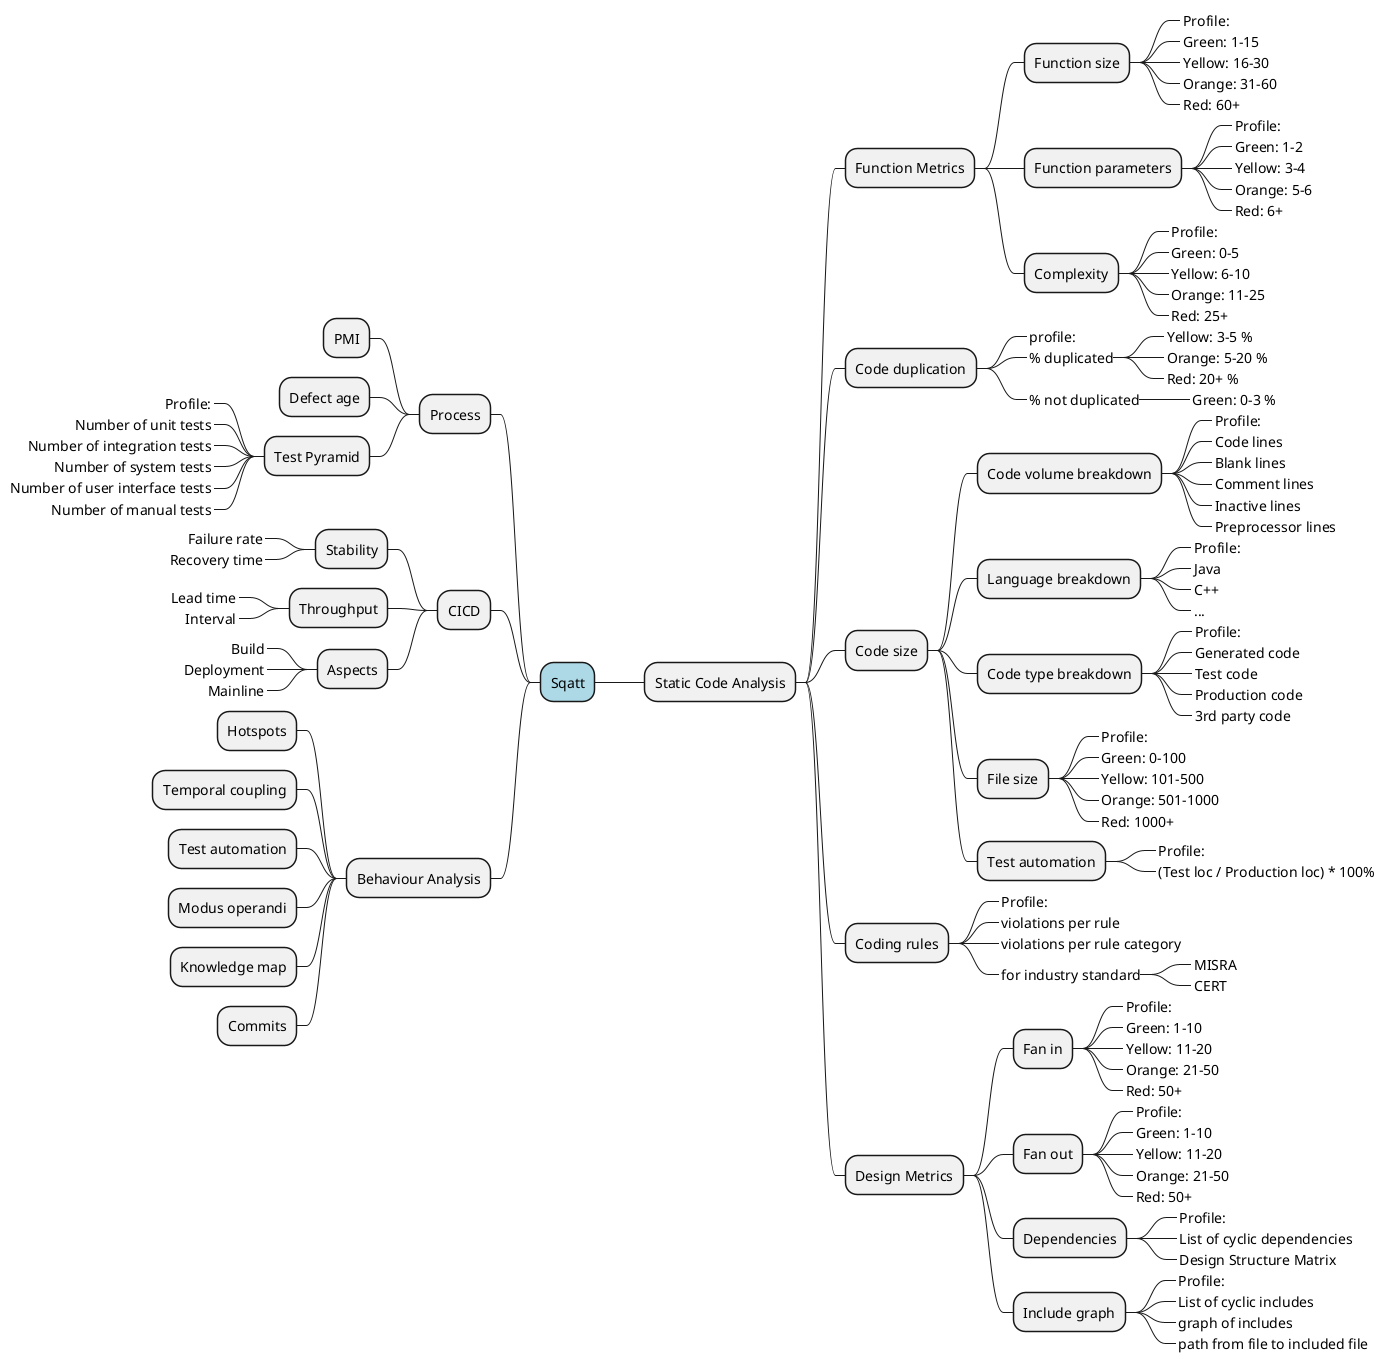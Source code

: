@startmindmap
*[#lightblue] Sqatt

-- Process
--- PMI
--- Defect age
--- Test Pyramid
----_ Profile:
----_ Number of unit tests
----_ Number of integration tests
----_ Number of system tests
----_ Number of user interface tests
----_ Number of manual tests

-- CICD
--- Stability
----_ Failure rate
----_ Recovery time
--- Throughput
----_ Lead time
----_ Interval
--- Aspects
----_ Build
----_ Deployment
----_ Mainline

-- Behaviour Analysis
--- Hotspots
--- Temporal coupling
--- Test automation
--- Modus operandi
--- Knowledge map
--- Commits




** Static Code Analysis

*** Function Metrics

**** Function size
*****_ Profile:
*****_ Green: 1-15
*****_ Yellow: 16-30
*****_ Orange: 31-60
*****_ Red: 60+

**** Function parameters
*****_ Profile:
*****_ Green: 1-2
*****_ Yellow: 3-4
*****_ Orange: 5-6
*****_ Red: 6+

**** Complexity
*****_ Profile:
*****_ Green: 0-5
*****_ Yellow: 6-10
*****_ Orange: 11-25
*****_ Red: 25+

*** Code duplication
****_ profile:
****_ % duplicated
*****_ Yellow: 3-5 %
*****_ Orange: 5-20 %
*****_ Red: 20+ %
****_ % not duplicated
*****_ Green: 0-3 %

*** Code size
**** Code volume breakdown
*****_ Profile:
*****_ Code lines
*****_ Blank lines
*****_ Comment lines
*****_ Inactive lines
*****_ Preprocessor lines

**** Language breakdown
*****_ Profile:
*****_ Java
*****_ C++
*****_ ...

**** Code type breakdown
*****_ Profile:
*****_ Generated code
*****_ Test code
*****_ Production code
*****_ 3rd party code

**** File size
*****_ Profile:
*****_ Green: 0-100
*****_ Yellow: 101-500
*****_ Orange: 501-1000
*****_ Red: 1000+

**** Test automation
*****_ Profile:
*****_ (Test loc / Production loc) * 100%

*** Coding rules
****_ Profile:
****_ violations per rule
****_ violations per rule category
****_ for industry standard
*****_ MISRA
*****_ CERT

*** Design Metrics
**** Fan in
*****_ Profile:
*****_ Green: 1-10
*****_ Yellow: 11-20
*****_ Orange: 21-50
*****_ Red: 50+

**** Fan out
*****_ Profile:
*****_ Green: 1-10
*****_ Yellow: 11-20
*****_ Orange: 21-50
*****_ Red: 50+

**** Dependencies
*****_ Profile:
*****_ List of cyclic dependencies
*****_ Design Structure Matrix

**** Include graph
*****_ Profile:
*****_ List of cyclic includes
*****_ graph of includes
*****_ path from file to included file

@endmindmap